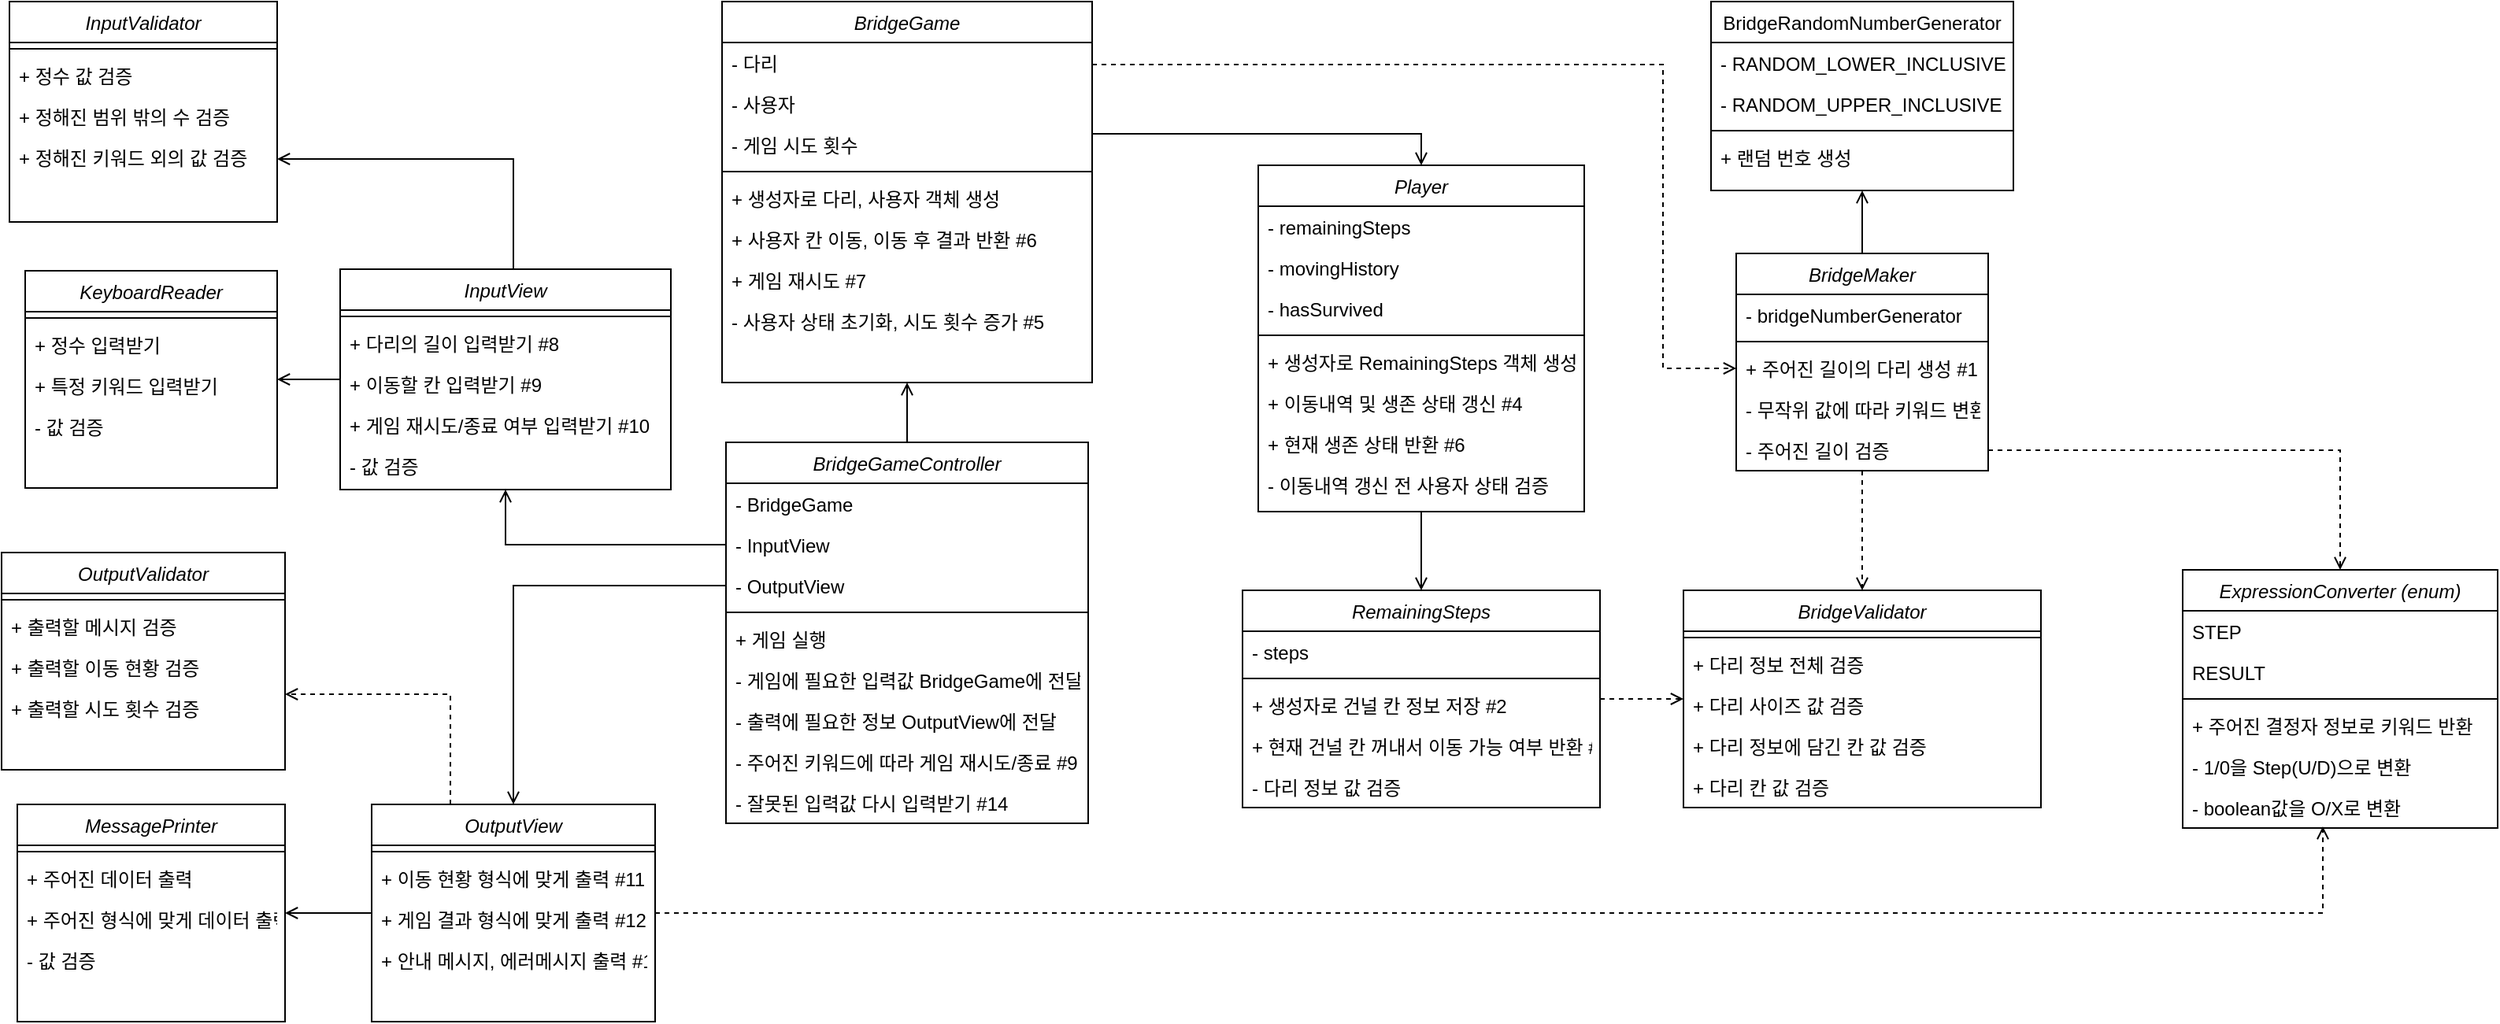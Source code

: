 <mxfile version="20.5.3" type="device"><diagram id="C5RBs43oDa-KdzZeNtuy" name="Page-1"><mxGraphModel dx="3178" dy="1737" grid="1" gridSize="10" guides="1" tooltips="1" connect="1" arrows="1" fold="1" page="1" pageScale="1" pageWidth="1169" pageHeight="827" math="0" shadow="0"><root><mxCell id="WIyWlLk6GJQsqaUBKTNV-0"/><mxCell id="WIyWlLk6GJQsqaUBKTNV-1" parent="WIyWlLk6GJQsqaUBKTNV-0"/><mxCell id="poKAzDd2GGJO7ZqFY-Zi-26" style="edgeStyle=orthogonalEdgeStyle;rounded=0;orthogonalLoop=1;jettySize=auto;html=1;endArrow=open;endFill=0;" edge="1" parent="WIyWlLk6GJQsqaUBKTNV-1" source="zkfFHV4jXpPFQw0GAbJ--0" target="zkfFHV4jXpPFQw0GAbJ--17"><mxGeometry relative="1" as="geometry"/></mxCell><mxCell id="poKAzDd2GGJO7ZqFY-Zi-76" style="edgeStyle=orthogonalEdgeStyle;rounded=0;orthogonalLoop=1;jettySize=auto;html=1;entryX=0.5;entryY=0;entryDx=0;entryDy=0;endArrow=open;endFill=0;dashed=1;" edge="1" parent="WIyWlLk6GJQsqaUBKTNV-1" source="zkfFHV4jXpPFQw0GAbJ--0" target="poKAzDd2GGJO7ZqFY-Zi-58"><mxGeometry relative="1" as="geometry"/></mxCell><mxCell id="zkfFHV4jXpPFQw0GAbJ--0" value="BridgeMaker" style="swimlane;fontStyle=2;align=center;verticalAlign=top;childLayout=stackLayout;horizontal=1;startSize=26;horizontalStack=0;resizeParent=1;resizeLast=0;collapsible=1;marginBottom=0;rounded=0;shadow=0;strokeWidth=1;" parent="WIyWlLk6GJQsqaUBKTNV-1" vertex="1"><mxGeometry x="1451.5" y="240" width="160" height="138" as="geometry"><mxRectangle x="230" y="140" width="160" height="26" as="alternateBounds"/></mxGeometry></mxCell><mxCell id="zkfFHV4jXpPFQw0GAbJ--1" value="- bridgeNumberGenerator" style="text;align=left;verticalAlign=top;spacingLeft=4;spacingRight=4;overflow=hidden;rotatable=0;points=[[0,0.5],[1,0.5]];portConstraint=eastwest;" parent="zkfFHV4jXpPFQw0GAbJ--0" vertex="1"><mxGeometry y="26" width="160" height="26" as="geometry"/></mxCell><mxCell id="zkfFHV4jXpPFQw0GAbJ--4" value="" style="line;html=1;strokeWidth=1;align=left;verticalAlign=middle;spacingTop=-1;spacingLeft=3;spacingRight=3;rotatable=0;labelPosition=right;points=[];portConstraint=eastwest;" parent="zkfFHV4jXpPFQw0GAbJ--0" vertex="1"><mxGeometry y="52" width="160" height="8" as="geometry"/></mxCell><mxCell id="zkfFHV4jXpPFQw0GAbJ--5" value="+ 주어진 길이의 다리 생성 #1" style="text;align=left;verticalAlign=top;spacingLeft=4;spacingRight=4;overflow=hidden;rotatable=0;points=[[0,0.5],[1,0.5]];portConstraint=eastwest;" parent="zkfFHV4jXpPFQw0GAbJ--0" vertex="1"><mxGeometry y="60" width="160" height="26" as="geometry"/></mxCell><mxCell id="jwdQ58351ogLex-ZXaaj-58" value="- 무작위 값에 따라 키워드 변환" style="text;align=left;verticalAlign=top;spacingLeft=4;spacingRight=4;overflow=hidden;rotatable=0;points=[[0,0.5],[1,0.5]];portConstraint=eastwest;" parent="zkfFHV4jXpPFQw0GAbJ--0" vertex="1"><mxGeometry y="86" width="160" height="26" as="geometry"/></mxCell><mxCell id="poKAzDd2GGJO7ZqFY-Zi-34" value="- 주어진 길이 검증" style="text;align=left;verticalAlign=top;spacingLeft=4;spacingRight=4;overflow=hidden;rotatable=0;points=[[0,0.5],[1,0.5]];portConstraint=eastwest;" vertex="1" parent="zkfFHV4jXpPFQw0GAbJ--0"><mxGeometry y="112" width="160" height="26" as="geometry"/></mxCell><mxCell id="zkfFHV4jXpPFQw0GAbJ--17" value="BridgeRandomNumberGenerator" style="swimlane;fontStyle=0;align=center;verticalAlign=top;childLayout=stackLayout;horizontal=1;startSize=26;horizontalStack=0;resizeParent=1;resizeLast=0;collapsible=1;marginBottom=0;rounded=0;shadow=0;strokeWidth=1;" parent="WIyWlLk6GJQsqaUBKTNV-1" vertex="1"><mxGeometry x="1435.5" y="80" width="192" height="120" as="geometry"><mxRectangle x="550" y="140" width="160" height="26" as="alternateBounds"/></mxGeometry></mxCell><mxCell id="zkfFHV4jXpPFQw0GAbJ--18" value="- RANDOM_LOWER_INCLUSIVE" style="text;align=left;verticalAlign=top;spacingLeft=4;spacingRight=4;overflow=hidden;rotatable=0;points=[[0,0.5],[1,0.5]];portConstraint=eastwest;" parent="zkfFHV4jXpPFQw0GAbJ--17" vertex="1"><mxGeometry y="26" width="192" height="26" as="geometry"/></mxCell><mxCell id="zkfFHV4jXpPFQw0GAbJ--19" value="- RANDOM_UPPER_INCLUSIVE" style="text;align=left;verticalAlign=top;spacingLeft=4;spacingRight=4;overflow=hidden;rotatable=0;points=[[0,0.5],[1,0.5]];portConstraint=eastwest;rounded=0;shadow=0;html=0;" parent="zkfFHV4jXpPFQw0GAbJ--17" vertex="1"><mxGeometry y="52" width="192" height="26" as="geometry"/></mxCell><mxCell id="zkfFHV4jXpPFQw0GAbJ--23" value="" style="line;html=1;strokeWidth=1;align=left;verticalAlign=middle;spacingTop=-1;spacingLeft=3;spacingRight=3;rotatable=0;labelPosition=right;points=[];portConstraint=eastwest;" parent="zkfFHV4jXpPFQw0GAbJ--17" vertex="1"><mxGeometry y="78" width="192" height="8" as="geometry"/></mxCell><mxCell id="zkfFHV4jXpPFQw0GAbJ--24" value="+ 랜덤 번호 생성" style="text;align=left;verticalAlign=top;spacingLeft=4;spacingRight=4;overflow=hidden;rotatable=0;points=[[0,0.5],[1,0.5]];portConstraint=eastwest;" parent="zkfFHV4jXpPFQw0GAbJ--17" vertex="1"><mxGeometry y="86" width="192" height="26" as="geometry"/></mxCell><mxCell id="poKAzDd2GGJO7ZqFY-Zi-80" style="edgeStyle=orthogonalEdgeStyle;rounded=0;orthogonalLoop=1;jettySize=auto;html=1;entryX=0.5;entryY=0;entryDx=0;entryDy=0;endArrow=open;endFill=0;" edge="1" parent="WIyWlLk6GJQsqaUBKTNV-1" source="jwdQ58351ogLex-ZXaaj-19" target="jwdQ58351ogLex-ZXaaj-65"><mxGeometry relative="1" as="geometry"><Array as="points"><mxPoint x="1252" y="164"/></Array></mxGeometry></mxCell><mxCell id="poKAzDd2GGJO7ZqFY-Zi-81" style="edgeStyle=orthogonalEdgeStyle;rounded=0;orthogonalLoop=1;jettySize=auto;html=1;entryX=0;entryY=0.5;entryDx=0;entryDy=0;endArrow=open;endFill=0;dashed=1;" edge="1" parent="WIyWlLk6GJQsqaUBKTNV-1" source="jwdQ58351ogLex-ZXaaj-19" target="zkfFHV4jXpPFQw0GAbJ--5"><mxGeometry relative="1" as="geometry"><Array as="points"><mxPoint x="1405" y="120"/><mxPoint x="1405" y="313"/></Array></mxGeometry></mxCell><mxCell id="jwdQ58351ogLex-ZXaaj-19" value="BridgeGame" style="swimlane;fontStyle=2;align=center;verticalAlign=top;childLayout=stackLayout;horizontal=1;startSize=26;horizontalStack=0;resizeParent=1;resizeLast=0;collapsible=1;marginBottom=0;rounded=0;shadow=0;strokeWidth=1;" parent="WIyWlLk6GJQsqaUBKTNV-1" vertex="1"><mxGeometry x="807.5" y="80" width="235" height="242" as="geometry"><mxRectangle x="230" y="140" width="160" height="26" as="alternateBounds"/></mxGeometry></mxCell><mxCell id="jwdQ58351ogLex-ZXaaj-102" value="- 다리" style="text;align=left;verticalAlign=top;spacingLeft=4;spacingRight=4;overflow=hidden;rotatable=0;points=[[0,0.5],[1,0.5]];portConstraint=eastwest;" parent="jwdQ58351ogLex-ZXaaj-19" vertex="1"><mxGeometry y="26" width="235" height="26" as="geometry"/></mxCell><mxCell id="jwdQ58351ogLex-ZXaaj-103" value="- 사용자" style="text;align=left;verticalAlign=top;spacingLeft=4;spacingRight=4;overflow=hidden;rotatable=0;points=[[0,0.5],[1,0.5]];portConstraint=eastwest;" parent="jwdQ58351ogLex-ZXaaj-19" vertex="1"><mxGeometry y="52" width="235" height="26" as="geometry"/></mxCell><mxCell id="jwdQ58351ogLex-ZXaaj-113" value="- 게임 시도 횟수" style="text;align=left;verticalAlign=top;spacingLeft=4;spacingRight=4;overflow=hidden;rotatable=0;points=[[0,0.5],[1,0.5]];portConstraint=eastwest;" parent="jwdQ58351ogLex-ZXaaj-19" vertex="1"><mxGeometry y="78" width="235" height="26" as="geometry"/></mxCell><mxCell id="jwdQ58351ogLex-ZXaaj-21" value="" style="line;html=1;strokeWidth=1;align=left;verticalAlign=middle;spacingTop=-1;spacingLeft=3;spacingRight=3;rotatable=0;labelPosition=right;points=[];portConstraint=eastwest;" parent="jwdQ58351ogLex-ZXaaj-19" vertex="1"><mxGeometry y="104" width="235" height="8" as="geometry"/></mxCell><mxCell id="jwdQ58351ogLex-ZXaaj-140" value="+ 생성자로 다리, 사용자 객체 생성" style="text;align=left;verticalAlign=top;spacingLeft=4;spacingRight=4;overflow=hidden;rotatable=0;points=[[0,0.5],[1,0.5]];portConstraint=eastwest;" parent="jwdQ58351ogLex-ZXaaj-19" vertex="1"><mxGeometry y="112" width="235" height="26" as="geometry"/></mxCell><mxCell id="jwdQ58351ogLex-ZXaaj-22" value="+ 사용자 칸 이동, 이동 후 결과 반환 #6&#10;" style="text;align=left;verticalAlign=top;spacingLeft=4;spacingRight=4;overflow=hidden;rotatable=0;points=[[0,0.5],[1,0.5]];portConstraint=eastwest;" parent="jwdQ58351ogLex-ZXaaj-19" vertex="1"><mxGeometry y="138" width="235" height="26" as="geometry"/></mxCell><mxCell id="jwdQ58351ogLex-ZXaaj-23" value="+ 게임 재시도 #7" style="text;align=left;verticalAlign=top;spacingLeft=4;spacingRight=4;overflow=hidden;rotatable=0;points=[[0,0.5],[1,0.5]];portConstraint=eastwest;" parent="jwdQ58351ogLex-ZXaaj-19" vertex="1"><mxGeometry y="164" width="235" height="26" as="geometry"/></mxCell><mxCell id="jwdQ58351ogLex-ZXaaj-99" value="- 사용자 상태 초기화, 시도 횟수 증가 #5" style="text;align=left;verticalAlign=top;spacingLeft=4;spacingRight=4;overflow=hidden;rotatable=0;points=[[0,0.5],[1,0.5]];portConstraint=eastwest;" parent="jwdQ58351ogLex-ZXaaj-19" vertex="1"><mxGeometry y="190" width="235" height="26" as="geometry"/></mxCell><mxCell id="jwdQ58351ogLex-ZXaaj-34" value="" style="edgeStyle=orthogonalEdgeStyle;rounded=0;orthogonalLoop=1;jettySize=auto;html=1;endArrow=open;endFill=0;" parent="WIyWlLk6GJQsqaUBKTNV-1" source="jwdQ58351ogLex-ZXaaj-24" target="jwdQ58351ogLex-ZXaaj-29" edge="1"><mxGeometry relative="1" as="geometry"/></mxCell><mxCell id="poKAzDd2GGJO7ZqFY-Zi-112" style="edgeStyle=orthogonalEdgeStyle;rounded=0;orthogonalLoop=1;jettySize=auto;html=1;endArrow=open;endFill=0;" edge="1" parent="WIyWlLk6GJQsqaUBKTNV-1" source="jwdQ58351ogLex-ZXaaj-24" target="poKAzDd2GGJO7ZqFY-Zi-106"><mxGeometry relative="1" as="geometry"><Array as="points"><mxPoint x="675" y="180"/></Array></mxGeometry></mxCell><mxCell id="jwdQ58351ogLex-ZXaaj-24" value="InputView" style="swimlane;fontStyle=2;align=center;verticalAlign=top;childLayout=stackLayout;horizontal=1;startSize=26;horizontalStack=0;resizeParent=1;resizeLast=0;collapsible=1;marginBottom=0;rounded=0;shadow=0;strokeWidth=1;" parent="WIyWlLk6GJQsqaUBKTNV-1" vertex="1"><mxGeometry x="565" y="250" width="210" height="140" as="geometry"><mxRectangle x="230" y="140" width="160" height="26" as="alternateBounds"/></mxGeometry></mxCell><mxCell id="jwdQ58351ogLex-ZXaaj-25" value="" style="line;html=1;strokeWidth=1;align=left;verticalAlign=middle;spacingTop=-1;spacingLeft=3;spacingRight=3;rotatable=0;labelPosition=right;points=[];portConstraint=eastwest;" parent="jwdQ58351ogLex-ZXaaj-24" vertex="1"><mxGeometry y="26" width="210" height="8" as="geometry"/></mxCell><mxCell id="jwdQ58351ogLex-ZXaaj-26" value="+ 다리의 길이 입력받기 #8" style="text;align=left;verticalAlign=top;spacingLeft=4;spacingRight=4;overflow=hidden;rotatable=0;points=[[0,0.5],[1,0.5]];portConstraint=eastwest;" parent="jwdQ58351ogLex-ZXaaj-24" vertex="1"><mxGeometry y="34" width="210" height="26" as="geometry"/></mxCell><mxCell id="jwdQ58351ogLex-ZXaaj-27" value="+ 이동할 칸 입력받기 #9" style="text;align=left;verticalAlign=top;spacingLeft=4;spacingRight=4;overflow=hidden;rotatable=0;points=[[0,0.5],[1,0.5]];portConstraint=eastwest;" parent="jwdQ58351ogLex-ZXaaj-24" vertex="1"><mxGeometry y="60" width="210" height="26" as="geometry"/></mxCell><mxCell id="jwdQ58351ogLex-ZXaaj-28" value="+ 게임 재시도/종료 여부 입력받기 #10" style="text;align=left;verticalAlign=top;spacingLeft=4;spacingRight=4;overflow=hidden;rotatable=0;points=[[0,0.5],[1,0.5]];portConstraint=eastwest;" parent="jwdQ58351ogLex-ZXaaj-24" vertex="1"><mxGeometry y="86" width="210" height="26" as="geometry"/></mxCell><mxCell id="jwdQ58351ogLex-ZXaaj-143" value="- 값 검증" style="text;align=left;verticalAlign=top;spacingLeft=4;spacingRight=4;overflow=hidden;rotatable=0;points=[[0,0.5],[1,0.5]];portConstraint=eastwest;" parent="jwdQ58351ogLex-ZXaaj-24" vertex="1"><mxGeometry y="112" width="210" height="26" as="geometry"/></mxCell><mxCell id="jwdQ58351ogLex-ZXaaj-29" value="KeyboardReader" style="swimlane;fontStyle=2;align=center;verticalAlign=top;childLayout=stackLayout;horizontal=1;startSize=26;horizontalStack=0;resizeParent=1;resizeLast=0;collapsible=1;marginBottom=0;rounded=0;shadow=0;strokeWidth=1;" parent="WIyWlLk6GJQsqaUBKTNV-1" vertex="1"><mxGeometry x="365" y="251" width="160" height="138" as="geometry"><mxRectangle x="230" y="140" width="160" height="26" as="alternateBounds"/></mxGeometry></mxCell><mxCell id="jwdQ58351ogLex-ZXaaj-30" value="" style="line;html=1;strokeWidth=1;align=left;verticalAlign=middle;spacingTop=-1;spacingLeft=3;spacingRight=3;rotatable=0;labelPosition=right;points=[];portConstraint=eastwest;" parent="jwdQ58351ogLex-ZXaaj-29" vertex="1"><mxGeometry y="26" width="160" height="8" as="geometry"/></mxCell><mxCell id="jwdQ58351ogLex-ZXaaj-31" value="+ 정수 입력받기" style="text;align=left;verticalAlign=top;spacingLeft=4;spacingRight=4;overflow=hidden;rotatable=0;points=[[0,0.5],[1,0.5]];portConstraint=eastwest;" parent="jwdQ58351ogLex-ZXaaj-29" vertex="1"><mxGeometry y="34" width="160" height="26" as="geometry"/></mxCell><mxCell id="jwdQ58351ogLex-ZXaaj-32" value="+ 특정 키워드 입력받기" style="text;align=left;verticalAlign=top;spacingLeft=4;spacingRight=4;overflow=hidden;rotatable=0;points=[[0,0.5],[1,0.5]];portConstraint=eastwest;" parent="jwdQ58351ogLex-ZXaaj-29" vertex="1"><mxGeometry y="60" width="160" height="26" as="geometry"/></mxCell><mxCell id="jwdQ58351ogLex-ZXaaj-33" value="- 값 검증" style="text;align=left;verticalAlign=top;spacingLeft=4;spacingRight=4;overflow=hidden;rotatable=0;points=[[0,0.5],[1,0.5]];portConstraint=eastwest;" parent="jwdQ58351ogLex-ZXaaj-29" vertex="1"><mxGeometry y="86" width="160" height="26" as="geometry"/></mxCell><mxCell id="jwdQ58351ogLex-ZXaaj-35" value="" style="edgeStyle=orthogonalEdgeStyle;rounded=0;orthogonalLoop=1;jettySize=auto;html=1;endArrow=open;endFill=0;" parent="WIyWlLk6GJQsqaUBKTNV-1" source="jwdQ58351ogLex-ZXaaj-36" target="jwdQ58351ogLex-ZXaaj-41" edge="1"><mxGeometry relative="1" as="geometry"/></mxCell><mxCell id="poKAzDd2GGJO7ZqFY-Zi-84" style="edgeStyle=orthogonalEdgeStyle;rounded=0;orthogonalLoop=1;jettySize=auto;html=1;entryX=0.445;entryY=0.962;entryDx=0;entryDy=0;entryPerimeter=0;endArrow=open;endFill=0;dashed=1;" edge="1" parent="WIyWlLk6GJQsqaUBKTNV-1" source="jwdQ58351ogLex-ZXaaj-36" target="poKAzDd2GGJO7ZqFY-Zi-48"><mxGeometry relative="1" as="geometry"/></mxCell><mxCell id="poKAzDd2GGJO7ZqFY-Zi-90" style="edgeStyle=orthogonalEdgeStyle;rounded=0;orthogonalLoop=1;jettySize=auto;html=1;endArrow=open;endFill=0;dashed=1;" edge="1" parent="WIyWlLk6GJQsqaUBKTNV-1" source="jwdQ58351ogLex-ZXaaj-36" target="poKAzDd2GGJO7ZqFY-Zi-85"><mxGeometry relative="1" as="geometry"><Array as="points"><mxPoint x="635" y="520"/></Array></mxGeometry></mxCell><mxCell id="jwdQ58351ogLex-ZXaaj-36" value="OutputView" style="swimlane;fontStyle=2;align=center;verticalAlign=top;childLayout=stackLayout;horizontal=1;startSize=26;horizontalStack=0;resizeParent=1;resizeLast=0;collapsible=1;marginBottom=0;rounded=0;shadow=0;strokeWidth=1;" parent="WIyWlLk6GJQsqaUBKTNV-1" vertex="1"><mxGeometry x="585" y="590" width="180" height="138" as="geometry"><mxRectangle x="230" y="140" width="160" height="26" as="alternateBounds"/></mxGeometry></mxCell><mxCell id="jwdQ58351ogLex-ZXaaj-37" value="" style="line;html=1;strokeWidth=1;align=left;verticalAlign=middle;spacingTop=-1;spacingLeft=3;spacingRight=3;rotatable=0;labelPosition=right;points=[];portConstraint=eastwest;" parent="jwdQ58351ogLex-ZXaaj-36" vertex="1"><mxGeometry y="26" width="180" height="8" as="geometry"/></mxCell><mxCell id="jwdQ58351ogLex-ZXaaj-38" value="+ 이동 현황 형식에 맞게 출력 #11" style="text;align=left;verticalAlign=top;spacingLeft=4;spacingRight=4;overflow=hidden;rotatable=0;points=[[0,0.5],[1,0.5]];portConstraint=eastwest;" parent="jwdQ58351ogLex-ZXaaj-36" vertex="1"><mxGeometry y="34" width="180" height="26" as="geometry"/></mxCell><mxCell id="jwdQ58351ogLex-ZXaaj-39" value="+ 게임 결과 형식에 맞게 출력 #12" style="text;align=left;verticalAlign=top;spacingLeft=4;spacingRight=4;overflow=hidden;rotatable=0;points=[[0,0.5],[1,0.5]];portConstraint=eastwest;" parent="jwdQ58351ogLex-ZXaaj-36" vertex="1"><mxGeometry y="60" width="180" height="26" as="geometry"/></mxCell><mxCell id="jwdQ58351ogLex-ZXaaj-40" value="+ 안내 메시지, 에러메시지 출력 #13" style="text;align=left;verticalAlign=top;spacingLeft=4;spacingRight=4;overflow=hidden;rotatable=0;points=[[0,0.5],[1,0.5]];portConstraint=eastwest;" parent="jwdQ58351ogLex-ZXaaj-36" vertex="1"><mxGeometry y="86" width="180" height="26" as="geometry"/></mxCell><mxCell id="jwdQ58351ogLex-ZXaaj-41" value="MessagePrinter" style="swimlane;fontStyle=2;align=center;verticalAlign=top;childLayout=stackLayout;horizontal=1;startSize=26;horizontalStack=0;resizeParent=1;resizeLast=0;collapsible=1;marginBottom=0;rounded=0;shadow=0;strokeWidth=1;" parent="WIyWlLk6GJQsqaUBKTNV-1" vertex="1"><mxGeometry x="360" y="590" width="170" height="138" as="geometry"><mxRectangle x="230" y="140" width="160" height="26" as="alternateBounds"/></mxGeometry></mxCell><mxCell id="jwdQ58351ogLex-ZXaaj-42" value="" style="line;html=1;strokeWidth=1;align=left;verticalAlign=middle;spacingTop=-1;spacingLeft=3;spacingRight=3;rotatable=0;labelPosition=right;points=[];portConstraint=eastwest;" parent="jwdQ58351ogLex-ZXaaj-41" vertex="1"><mxGeometry y="26" width="170" height="8" as="geometry"/></mxCell><mxCell id="jwdQ58351ogLex-ZXaaj-43" value="+ 주어진 데이터 출력" style="text;align=left;verticalAlign=top;spacingLeft=4;spacingRight=4;overflow=hidden;rotatable=0;points=[[0,0.5],[1,0.5]];portConstraint=eastwest;" parent="jwdQ58351ogLex-ZXaaj-41" vertex="1"><mxGeometry y="34" width="170" height="26" as="geometry"/></mxCell><mxCell id="jwdQ58351ogLex-ZXaaj-44" value="+ 주어진 형식에 맞게 데이터 출력" style="text;align=left;verticalAlign=top;spacingLeft=4;spacingRight=4;overflow=hidden;rotatable=0;points=[[0,0.5],[1,0.5]];portConstraint=eastwest;" parent="jwdQ58351ogLex-ZXaaj-41" vertex="1"><mxGeometry y="60" width="170" height="26" as="geometry"/></mxCell><mxCell id="jwdQ58351ogLex-ZXaaj-45" value="- 값 검증" style="text;align=left;verticalAlign=top;spacingLeft=4;spacingRight=4;overflow=hidden;rotatable=0;points=[[0,0.5],[1,0.5]];portConstraint=eastwest;" parent="jwdQ58351ogLex-ZXaaj-41" vertex="1"><mxGeometry y="86" width="170" height="26" as="geometry"/></mxCell><mxCell id="poKAzDd2GGJO7ZqFY-Zi-24" style="edgeStyle=orthogonalEdgeStyle;rounded=0;orthogonalLoop=1;jettySize=auto;html=1;endArrow=open;endFill=0;" edge="1" parent="WIyWlLk6GJQsqaUBKTNV-1" source="jwdQ58351ogLex-ZXaaj-65" target="poKAzDd2GGJO7ZqFY-Zi-17"><mxGeometry relative="1" as="geometry"/></mxCell><mxCell id="jwdQ58351ogLex-ZXaaj-65" value="Player" style="swimlane;fontStyle=2;align=center;verticalAlign=top;childLayout=stackLayout;horizontal=1;startSize=26;horizontalStack=0;resizeParent=1;resizeLast=0;collapsible=1;marginBottom=0;rounded=0;shadow=0;strokeWidth=1;" parent="WIyWlLk6GJQsqaUBKTNV-1" vertex="1"><mxGeometry x="1148" y="184" width="207" height="220" as="geometry"><mxRectangle x="230" y="140" width="160" height="26" as="alternateBounds"/></mxGeometry></mxCell><mxCell id="jwdQ58351ogLex-ZXaaj-72" value="- remainingSteps" style="text;align=left;verticalAlign=top;spacingLeft=4;spacingRight=4;overflow=hidden;rotatable=0;points=[[0,0.5],[1,0.5]];portConstraint=eastwest;" parent="jwdQ58351ogLex-ZXaaj-65" vertex="1"><mxGeometry y="26" width="207" height="26" as="geometry"/></mxCell><mxCell id="poKAzDd2GGJO7ZqFY-Zi-4" value="- movingHistory" style="text;align=left;verticalAlign=top;spacingLeft=4;spacingRight=4;overflow=hidden;rotatable=0;points=[[0,0.5],[1,0.5]];portConstraint=eastwest;" vertex="1" parent="jwdQ58351ogLex-ZXaaj-65"><mxGeometry y="52" width="207" height="26" as="geometry"/></mxCell><mxCell id="jwdQ58351ogLex-ZXaaj-68" value="- hasSurvived" style="text;align=left;verticalAlign=top;spacingLeft=4;spacingRight=4;overflow=hidden;rotatable=0;points=[[0,0.5],[1,0.5]];portConstraint=eastwest;" parent="jwdQ58351ogLex-ZXaaj-65" vertex="1"><mxGeometry y="78" width="207" height="26" as="geometry"/></mxCell><mxCell id="jwdQ58351ogLex-ZXaaj-67" value="" style="line;html=1;strokeWidth=1;align=left;verticalAlign=middle;spacingTop=-1;spacingLeft=3;spacingRight=3;rotatable=0;labelPosition=right;points=[];portConstraint=eastwest;" parent="jwdQ58351ogLex-ZXaaj-65" vertex="1"><mxGeometry y="104" width="207" height="8" as="geometry"/></mxCell><mxCell id="poKAzDd2GGJO7ZqFY-Zi-31" value="+ 생성자로 RemainingSteps 객체 생성" style="text;align=left;verticalAlign=top;spacingLeft=4;spacingRight=4;overflow=hidden;rotatable=0;points=[[0,0.5],[1,0.5]];portConstraint=eastwest;" vertex="1" parent="jwdQ58351ogLex-ZXaaj-65"><mxGeometry y="112" width="207" height="26" as="geometry"/></mxCell><mxCell id="jwdQ58351ogLex-ZXaaj-83" value="+ 이동내역 및 생존 상태 갱신 #4" style="text;align=left;verticalAlign=top;spacingLeft=4;spacingRight=4;overflow=hidden;rotatable=0;points=[[0,0.5],[1,0.5]];portConstraint=eastwest;" parent="jwdQ58351ogLex-ZXaaj-65" vertex="1"><mxGeometry y="138" width="207" height="26" as="geometry"/></mxCell><mxCell id="jwdQ58351ogLex-ZXaaj-84" value="+ 현재 생존 상태 반환 #6" style="text;align=left;verticalAlign=top;spacingLeft=4;spacingRight=4;overflow=hidden;rotatable=0;points=[[0,0.5],[1,0.5]];portConstraint=eastwest;" parent="jwdQ58351ogLex-ZXaaj-65" vertex="1"><mxGeometry y="164" width="207" height="26" as="geometry"/></mxCell><mxCell id="poKAzDd2GGJO7ZqFY-Zi-33" value="- 이동내역 갱신 전 사용자 상태 검증" style="text;align=left;verticalAlign=top;spacingLeft=4;spacingRight=4;overflow=hidden;rotatable=0;points=[[0,0.5],[1,0.5]];portConstraint=eastwest;" vertex="1" parent="jwdQ58351ogLex-ZXaaj-65"><mxGeometry y="190" width="207" height="26" as="geometry"/></mxCell><mxCell id="jwdQ58351ogLex-ZXaaj-131" style="edgeStyle=orthogonalEdgeStyle;rounded=0;orthogonalLoop=1;jettySize=auto;html=1;endArrow=open;endFill=0;" parent="WIyWlLk6GJQsqaUBKTNV-1" source="jwdQ58351ogLex-ZXaaj-105" target="jwdQ58351ogLex-ZXaaj-19" edge="1"><mxGeometry relative="1" as="geometry"/></mxCell><mxCell id="jwdQ58351ogLex-ZXaaj-105" value="BridgeGameController" style="swimlane;fontStyle=2;align=center;verticalAlign=top;childLayout=stackLayout;horizontal=1;startSize=26;horizontalStack=0;resizeParent=1;resizeLast=0;collapsible=1;marginBottom=0;rounded=0;shadow=0;strokeWidth=1;" parent="WIyWlLk6GJQsqaUBKTNV-1" vertex="1"><mxGeometry x="810" y="360" width="230" height="242" as="geometry"><mxRectangle x="230" y="140" width="160" height="26" as="alternateBounds"/></mxGeometry></mxCell><mxCell id="jwdQ58351ogLex-ZXaaj-106" value="- BridgeGame" style="text;align=left;verticalAlign=top;spacingLeft=4;spacingRight=4;overflow=hidden;rotatable=0;points=[[0,0.5],[1,0.5]];portConstraint=eastwest;" parent="jwdQ58351ogLex-ZXaaj-105" vertex="1"><mxGeometry y="26" width="230" height="26" as="geometry"/></mxCell><mxCell id="jwdQ58351ogLex-ZXaaj-107" value="- InputView" style="text;align=left;verticalAlign=top;spacingLeft=4;spacingRight=4;overflow=hidden;rotatable=0;points=[[0,0.5],[1,0.5]];portConstraint=eastwest;" parent="jwdQ58351ogLex-ZXaaj-105" vertex="1"><mxGeometry y="52" width="230" height="26" as="geometry"/></mxCell><mxCell id="jwdQ58351ogLex-ZXaaj-112" value="- OutputView" style="text;align=left;verticalAlign=top;spacingLeft=4;spacingRight=4;overflow=hidden;rotatable=0;points=[[0,0.5],[1,0.5]];portConstraint=eastwest;" parent="jwdQ58351ogLex-ZXaaj-105" vertex="1"><mxGeometry y="78" width="230" height="26" as="geometry"/></mxCell><mxCell id="jwdQ58351ogLex-ZXaaj-108" value="" style="line;html=1;strokeWidth=1;align=left;verticalAlign=middle;spacingTop=-1;spacingLeft=3;spacingRight=3;rotatable=0;labelPosition=right;points=[];portConstraint=eastwest;" parent="jwdQ58351ogLex-ZXaaj-105" vertex="1"><mxGeometry y="104" width="230" height="8" as="geometry"/></mxCell><mxCell id="jwdQ58351ogLex-ZXaaj-132" value="+ 게임 실행" style="text;align=left;verticalAlign=top;spacingLeft=4;spacingRight=4;overflow=hidden;rotatable=0;points=[[0,0.5],[1,0.5]];portConstraint=eastwest;" parent="jwdQ58351ogLex-ZXaaj-105" vertex="1"><mxGeometry y="112" width="230" height="26" as="geometry"/></mxCell><mxCell id="jwdQ58351ogLex-ZXaaj-133" value="- 게임에 필요한 입력값 BridgeGame에 전달" style="text;align=left;verticalAlign=top;spacingLeft=4;spacingRight=4;overflow=hidden;rotatable=0;points=[[0,0.5],[1,0.5]];portConstraint=eastwest;" parent="jwdQ58351ogLex-ZXaaj-105" vertex="1"><mxGeometry y="138" width="230" height="26" as="geometry"/></mxCell><mxCell id="jwdQ58351ogLex-ZXaaj-134" value="- 출력에 필요한 정보 OutputView에 전달" style="text;align=left;verticalAlign=top;spacingLeft=4;spacingRight=4;overflow=hidden;rotatable=0;points=[[0,0.5],[1,0.5]];portConstraint=eastwest;" parent="jwdQ58351ogLex-ZXaaj-105" vertex="1"><mxGeometry y="164" width="230" height="26" as="geometry"/></mxCell><mxCell id="jwdQ58351ogLex-ZXaaj-109" value="- 주어진 키워드에 따라 게임 재시도/종료 #9" style="text;align=left;verticalAlign=top;spacingLeft=4;spacingRight=4;overflow=hidden;rotatable=0;points=[[0,0.5],[1,0.5]];portConstraint=eastwest;" parent="jwdQ58351ogLex-ZXaaj-105" vertex="1"><mxGeometry y="190" width="230" height="26" as="geometry"/></mxCell><mxCell id="jwdQ58351ogLex-ZXaaj-139" value="- 잘못된 입력값 다시 입력받기 #14" style="text;align=left;verticalAlign=top;spacingLeft=4;spacingRight=4;overflow=hidden;rotatable=0;points=[[0,0.5],[1,0.5]];portConstraint=eastwest;" parent="jwdQ58351ogLex-ZXaaj-105" vertex="1"><mxGeometry y="216" width="230" height="26" as="geometry"/></mxCell><mxCell id="jwdQ58351ogLex-ZXaaj-135" style="edgeStyle=orthogonalEdgeStyle;rounded=0;orthogonalLoop=1;jettySize=auto;html=1;entryX=0.5;entryY=0;entryDx=0;entryDy=0;endArrow=open;endFill=0;exitX=0;exitY=0.5;exitDx=0;exitDy=0;" parent="WIyWlLk6GJQsqaUBKTNV-1" source="jwdQ58351ogLex-ZXaaj-112" target="jwdQ58351ogLex-ZXaaj-36" edge="1"><mxGeometry relative="1" as="geometry"/></mxCell><mxCell id="poKAzDd2GGJO7ZqFY-Zi-64" style="edgeStyle=orthogonalEdgeStyle;rounded=0;orthogonalLoop=1;jettySize=auto;html=1;dashed=1;endArrow=open;endFill=0;" edge="1" parent="WIyWlLk6GJQsqaUBKTNV-1" source="poKAzDd2GGJO7ZqFY-Zi-17" target="poKAzDd2GGJO7ZqFY-Zi-58"><mxGeometry relative="1" as="geometry"/></mxCell><mxCell id="poKAzDd2GGJO7ZqFY-Zi-17" value="RemainingSteps" style="swimlane;fontStyle=2;align=center;verticalAlign=top;childLayout=stackLayout;horizontal=1;startSize=26;horizontalStack=0;resizeParent=1;resizeLast=0;collapsible=1;marginBottom=0;rounded=0;shadow=0;strokeWidth=1;" vertex="1" parent="WIyWlLk6GJQsqaUBKTNV-1"><mxGeometry x="1138" y="454" width="227" height="138" as="geometry"><mxRectangle x="230" y="140" width="160" height="26" as="alternateBounds"/></mxGeometry></mxCell><mxCell id="poKAzDd2GGJO7ZqFY-Zi-18" value="- steps" style="text;align=left;verticalAlign=top;spacingLeft=4;spacingRight=4;overflow=hidden;rotatable=0;points=[[0,0.5],[1,0.5]];portConstraint=eastwest;" vertex="1" parent="poKAzDd2GGJO7ZqFY-Zi-17"><mxGeometry y="26" width="227" height="26" as="geometry"/></mxCell><mxCell id="poKAzDd2GGJO7ZqFY-Zi-21" value="" style="line;html=1;strokeWidth=1;align=left;verticalAlign=middle;spacingTop=-1;spacingLeft=3;spacingRight=3;rotatable=0;labelPosition=right;points=[];portConstraint=eastwest;" vertex="1" parent="poKAzDd2GGJO7ZqFY-Zi-17"><mxGeometry y="52" width="227" height="8" as="geometry"/></mxCell><mxCell id="poKAzDd2GGJO7ZqFY-Zi-22" value="+ 생성자로 건널 칸 정보 저장 #2" style="text;align=left;verticalAlign=top;spacingLeft=4;spacingRight=4;overflow=hidden;rotatable=0;points=[[0,0.5],[1,0.5]];portConstraint=eastwest;" vertex="1" parent="poKAzDd2GGJO7ZqFY-Zi-17"><mxGeometry y="60" width="227" height="26" as="geometry"/></mxCell><mxCell id="poKAzDd2GGJO7ZqFY-Zi-23" value="+ 현재 건널 칸 꺼내서 이동 가능 여부 반환 #3" style="text;align=left;verticalAlign=top;spacingLeft=4;spacingRight=4;overflow=hidden;rotatable=0;points=[[0,0.5],[1,0.5]];portConstraint=eastwest;" vertex="1" parent="poKAzDd2GGJO7ZqFY-Zi-17"><mxGeometry y="86" width="227" height="26" as="geometry"/></mxCell><mxCell id="jwdQ58351ogLex-ZXaaj-64" value="- 다리 정보 값 검증" style="text;align=left;verticalAlign=top;spacingLeft=4;spacingRight=4;overflow=hidden;rotatable=0;points=[[0,0.5],[1,0.5]];portConstraint=eastwest;" parent="poKAzDd2GGJO7ZqFY-Zi-17" vertex="1"><mxGeometry y="112" width="227" height="26" as="geometry"/></mxCell><mxCell id="poKAzDd2GGJO7ZqFY-Zi-41" value="ExpressionConverter (enum)" style="swimlane;fontStyle=2;align=center;verticalAlign=top;childLayout=stackLayout;horizontal=1;startSize=26;horizontalStack=0;resizeParent=1;resizeLast=0;collapsible=1;marginBottom=0;rounded=0;shadow=0;strokeWidth=1;" vertex="1" parent="WIyWlLk6GJQsqaUBKTNV-1"><mxGeometry x="1735" y="441" width="200" height="164" as="geometry"><mxRectangle x="230" y="140" width="160" height="26" as="alternateBounds"/></mxGeometry></mxCell><mxCell id="poKAzDd2GGJO7ZqFY-Zi-49" value="STEP" style="text;align=left;verticalAlign=top;spacingLeft=4;spacingRight=4;overflow=hidden;rotatable=0;points=[[0,0.5],[1,0.5]];portConstraint=eastwest;" vertex="1" parent="poKAzDd2GGJO7ZqFY-Zi-41"><mxGeometry y="26" width="200" height="26" as="geometry"/></mxCell><mxCell id="poKAzDd2GGJO7ZqFY-Zi-50" value="RESULT" style="text;align=left;verticalAlign=top;spacingLeft=4;spacingRight=4;overflow=hidden;rotatable=0;points=[[0,0.5],[1,0.5]];portConstraint=eastwest;" vertex="1" parent="poKAzDd2GGJO7ZqFY-Zi-41"><mxGeometry y="52" width="200" height="26" as="geometry"/></mxCell><mxCell id="poKAzDd2GGJO7ZqFY-Zi-43" value="" style="line;html=1;strokeWidth=1;align=left;verticalAlign=middle;spacingTop=-1;spacingLeft=3;spacingRight=3;rotatable=0;labelPosition=right;points=[];portConstraint=eastwest;" vertex="1" parent="poKAzDd2GGJO7ZqFY-Zi-41"><mxGeometry y="78" width="200" height="8" as="geometry"/></mxCell><mxCell id="poKAzDd2GGJO7ZqFY-Zi-44" value="+ 주어진 결정자 정보로 키워드 반환" style="text;align=left;verticalAlign=top;spacingLeft=4;spacingRight=4;overflow=hidden;rotatable=0;points=[[0,0.5],[1,0.5]];portConstraint=eastwest;" vertex="1" parent="poKAzDd2GGJO7ZqFY-Zi-41"><mxGeometry y="86" width="200" height="26" as="geometry"/></mxCell><mxCell id="poKAzDd2GGJO7ZqFY-Zi-46" value="- 1/0을 Step(U/D)으로 변환" style="text;align=left;verticalAlign=top;spacingLeft=4;spacingRight=4;overflow=hidden;rotatable=0;points=[[0,0.5],[1,0.5]];portConstraint=eastwest;" vertex="1" parent="poKAzDd2GGJO7ZqFY-Zi-41"><mxGeometry y="112" width="200" height="26" as="geometry"/></mxCell><mxCell id="poKAzDd2GGJO7ZqFY-Zi-48" value="- boolean값을 O/X로 변환" style="text;align=left;verticalAlign=top;spacingLeft=4;spacingRight=4;overflow=hidden;rotatable=0;points=[[0,0.5],[1,0.5]];portConstraint=eastwest;" vertex="1" parent="poKAzDd2GGJO7ZqFY-Zi-41"><mxGeometry y="138" width="200" height="26" as="geometry"/></mxCell><mxCell id="poKAzDd2GGJO7ZqFY-Zi-58" value="BridgeValidator" style="swimlane;fontStyle=2;align=center;verticalAlign=top;childLayout=stackLayout;horizontal=1;startSize=26;horizontalStack=0;resizeParent=1;resizeLast=0;collapsible=1;marginBottom=0;rounded=0;shadow=0;strokeWidth=1;" vertex="1" parent="WIyWlLk6GJQsqaUBKTNV-1"><mxGeometry x="1418" y="454" width="227" height="138" as="geometry"><mxRectangle x="230" y="140" width="160" height="26" as="alternateBounds"/></mxGeometry></mxCell><mxCell id="poKAzDd2GGJO7ZqFY-Zi-60" value="" style="line;html=1;strokeWidth=1;align=left;verticalAlign=middle;spacingTop=-1;spacingLeft=3;spacingRight=3;rotatable=0;labelPosition=right;points=[];portConstraint=eastwest;" vertex="1" parent="poKAzDd2GGJO7ZqFY-Zi-58"><mxGeometry y="26" width="227" height="8" as="geometry"/></mxCell><mxCell id="poKAzDd2GGJO7ZqFY-Zi-61" value="+ 다리 정보 전체 검증" style="text;align=left;verticalAlign=top;spacingLeft=4;spacingRight=4;overflow=hidden;rotatable=0;points=[[0,0.5],[1,0.5]];portConstraint=eastwest;" vertex="1" parent="poKAzDd2GGJO7ZqFY-Zi-58"><mxGeometry y="34" width="227" height="26" as="geometry"/></mxCell><mxCell id="poKAzDd2GGJO7ZqFY-Zi-62" value="+ 다리 사이즈 값 검증" style="text;align=left;verticalAlign=top;spacingLeft=4;spacingRight=4;overflow=hidden;rotatable=0;points=[[0,0.5],[1,0.5]];portConstraint=eastwest;" vertex="1" parent="poKAzDd2GGJO7ZqFY-Zi-58"><mxGeometry y="60" width="227" height="26" as="geometry"/></mxCell><mxCell id="poKAzDd2GGJO7ZqFY-Zi-63" value="+ 다리 정보에 담긴 칸 값 검증" style="text;align=left;verticalAlign=top;spacingLeft=4;spacingRight=4;overflow=hidden;rotatable=0;points=[[0,0.5],[1,0.5]];portConstraint=eastwest;" vertex="1" parent="poKAzDd2GGJO7ZqFY-Zi-58"><mxGeometry y="86" width="227" height="26" as="geometry"/></mxCell><mxCell id="poKAzDd2GGJO7ZqFY-Zi-65" value="+ 다리 칸 값 검증" style="text;align=left;verticalAlign=top;spacingLeft=4;spacingRight=4;overflow=hidden;rotatable=0;points=[[0,0.5],[1,0.5]];portConstraint=eastwest;" vertex="1" parent="poKAzDd2GGJO7ZqFY-Zi-58"><mxGeometry y="112" width="227" height="26" as="geometry"/></mxCell><mxCell id="poKAzDd2GGJO7ZqFY-Zi-77" style="edgeStyle=orthogonalEdgeStyle;rounded=0;orthogonalLoop=1;jettySize=auto;html=1;entryX=0.5;entryY=0;entryDx=0;entryDy=0;endArrow=open;endFill=0;dashed=1;" edge="1" parent="WIyWlLk6GJQsqaUBKTNV-1" source="poKAzDd2GGJO7ZqFY-Zi-34" target="poKAzDd2GGJO7ZqFY-Zi-41"><mxGeometry relative="1" as="geometry"/></mxCell><mxCell id="poKAzDd2GGJO7ZqFY-Zi-83" style="edgeStyle=orthogonalEdgeStyle;rounded=0;orthogonalLoop=1;jettySize=auto;html=1;endArrow=open;endFill=0;" edge="1" parent="WIyWlLk6GJQsqaUBKTNV-1" source="jwdQ58351ogLex-ZXaaj-107" target="jwdQ58351ogLex-ZXaaj-24"><mxGeometry relative="1" as="geometry"/></mxCell><mxCell id="poKAzDd2GGJO7ZqFY-Zi-85" value="OutputValidator" style="swimlane;fontStyle=2;align=center;verticalAlign=top;childLayout=stackLayout;horizontal=1;startSize=26;horizontalStack=0;resizeParent=1;resizeLast=0;collapsible=1;marginBottom=0;rounded=0;shadow=0;strokeWidth=1;" vertex="1" parent="WIyWlLk6GJQsqaUBKTNV-1"><mxGeometry x="350" y="430" width="180" height="138" as="geometry"><mxRectangle x="230" y="140" width="160" height="26" as="alternateBounds"/></mxGeometry></mxCell><mxCell id="poKAzDd2GGJO7ZqFY-Zi-86" value="" style="line;html=1;strokeWidth=1;align=left;verticalAlign=middle;spacingTop=-1;spacingLeft=3;spacingRight=3;rotatable=0;labelPosition=right;points=[];portConstraint=eastwest;" vertex="1" parent="poKAzDd2GGJO7ZqFY-Zi-85"><mxGeometry y="26" width="180" height="8" as="geometry"/></mxCell><mxCell id="poKAzDd2GGJO7ZqFY-Zi-87" value="+ 출력할 메시지 검증" style="text;align=left;verticalAlign=top;spacingLeft=4;spacingRight=4;overflow=hidden;rotatable=0;points=[[0,0.5],[1,0.5]];portConstraint=eastwest;" vertex="1" parent="poKAzDd2GGJO7ZqFY-Zi-85"><mxGeometry y="34" width="180" height="26" as="geometry"/></mxCell><mxCell id="poKAzDd2GGJO7ZqFY-Zi-88" value="+ 출력할 이동 현황 검증" style="text;align=left;verticalAlign=top;spacingLeft=4;spacingRight=4;overflow=hidden;rotatable=0;points=[[0,0.5],[1,0.5]];portConstraint=eastwest;" vertex="1" parent="poKAzDd2GGJO7ZqFY-Zi-85"><mxGeometry y="60" width="180" height="26" as="geometry"/></mxCell><mxCell id="poKAzDd2GGJO7ZqFY-Zi-89" value="+ 출력할 시도 횟수 검증" style="text;align=left;verticalAlign=top;spacingLeft=4;spacingRight=4;overflow=hidden;rotatable=0;points=[[0,0.5],[1,0.5]];portConstraint=eastwest;" vertex="1" parent="poKAzDd2GGJO7ZqFY-Zi-85"><mxGeometry y="86" width="180" height="26" as="geometry"/></mxCell><mxCell id="poKAzDd2GGJO7ZqFY-Zi-106" value="InputValidator" style="swimlane;fontStyle=2;align=center;verticalAlign=top;childLayout=stackLayout;horizontal=1;startSize=26;horizontalStack=0;resizeParent=1;resizeLast=0;collapsible=1;marginBottom=0;rounded=0;shadow=0;strokeWidth=1;" vertex="1" parent="WIyWlLk6GJQsqaUBKTNV-1"><mxGeometry x="355" y="80" width="170" height="140" as="geometry"><mxRectangle x="230" y="140" width="160" height="26" as="alternateBounds"/></mxGeometry></mxCell><mxCell id="poKAzDd2GGJO7ZqFY-Zi-107" value="" style="line;html=1;strokeWidth=1;align=left;verticalAlign=middle;spacingTop=-1;spacingLeft=3;spacingRight=3;rotatable=0;labelPosition=right;points=[];portConstraint=eastwest;" vertex="1" parent="poKAzDd2GGJO7ZqFY-Zi-106"><mxGeometry y="26" width="170" height="8" as="geometry"/></mxCell><mxCell id="poKAzDd2GGJO7ZqFY-Zi-108" value="+ 정수 값 검증" style="text;align=left;verticalAlign=top;spacingLeft=4;spacingRight=4;overflow=hidden;rotatable=0;points=[[0,0.5],[1,0.5]];portConstraint=eastwest;" vertex="1" parent="poKAzDd2GGJO7ZqFY-Zi-106"><mxGeometry y="34" width="170" height="26" as="geometry"/></mxCell><mxCell id="poKAzDd2GGJO7ZqFY-Zi-109" value="+ 정해진 범위 밖의 수 검증" style="text;align=left;verticalAlign=top;spacingLeft=4;spacingRight=4;overflow=hidden;rotatable=0;points=[[0,0.5],[1,0.5]];portConstraint=eastwest;" vertex="1" parent="poKAzDd2GGJO7ZqFY-Zi-106"><mxGeometry y="60" width="170" height="26" as="geometry"/></mxCell><mxCell id="poKAzDd2GGJO7ZqFY-Zi-110" value="+ 정해진 키워드 외의 값 검증" style="text;align=left;verticalAlign=top;spacingLeft=4;spacingRight=4;overflow=hidden;rotatable=0;points=[[0,0.5],[1,0.5]];portConstraint=eastwest;" vertex="1" parent="poKAzDd2GGJO7ZqFY-Zi-106"><mxGeometry y="86" width="170" height="26" as="geometry"/></mxCell></root></mxGraphModel></diagram></mxfile>